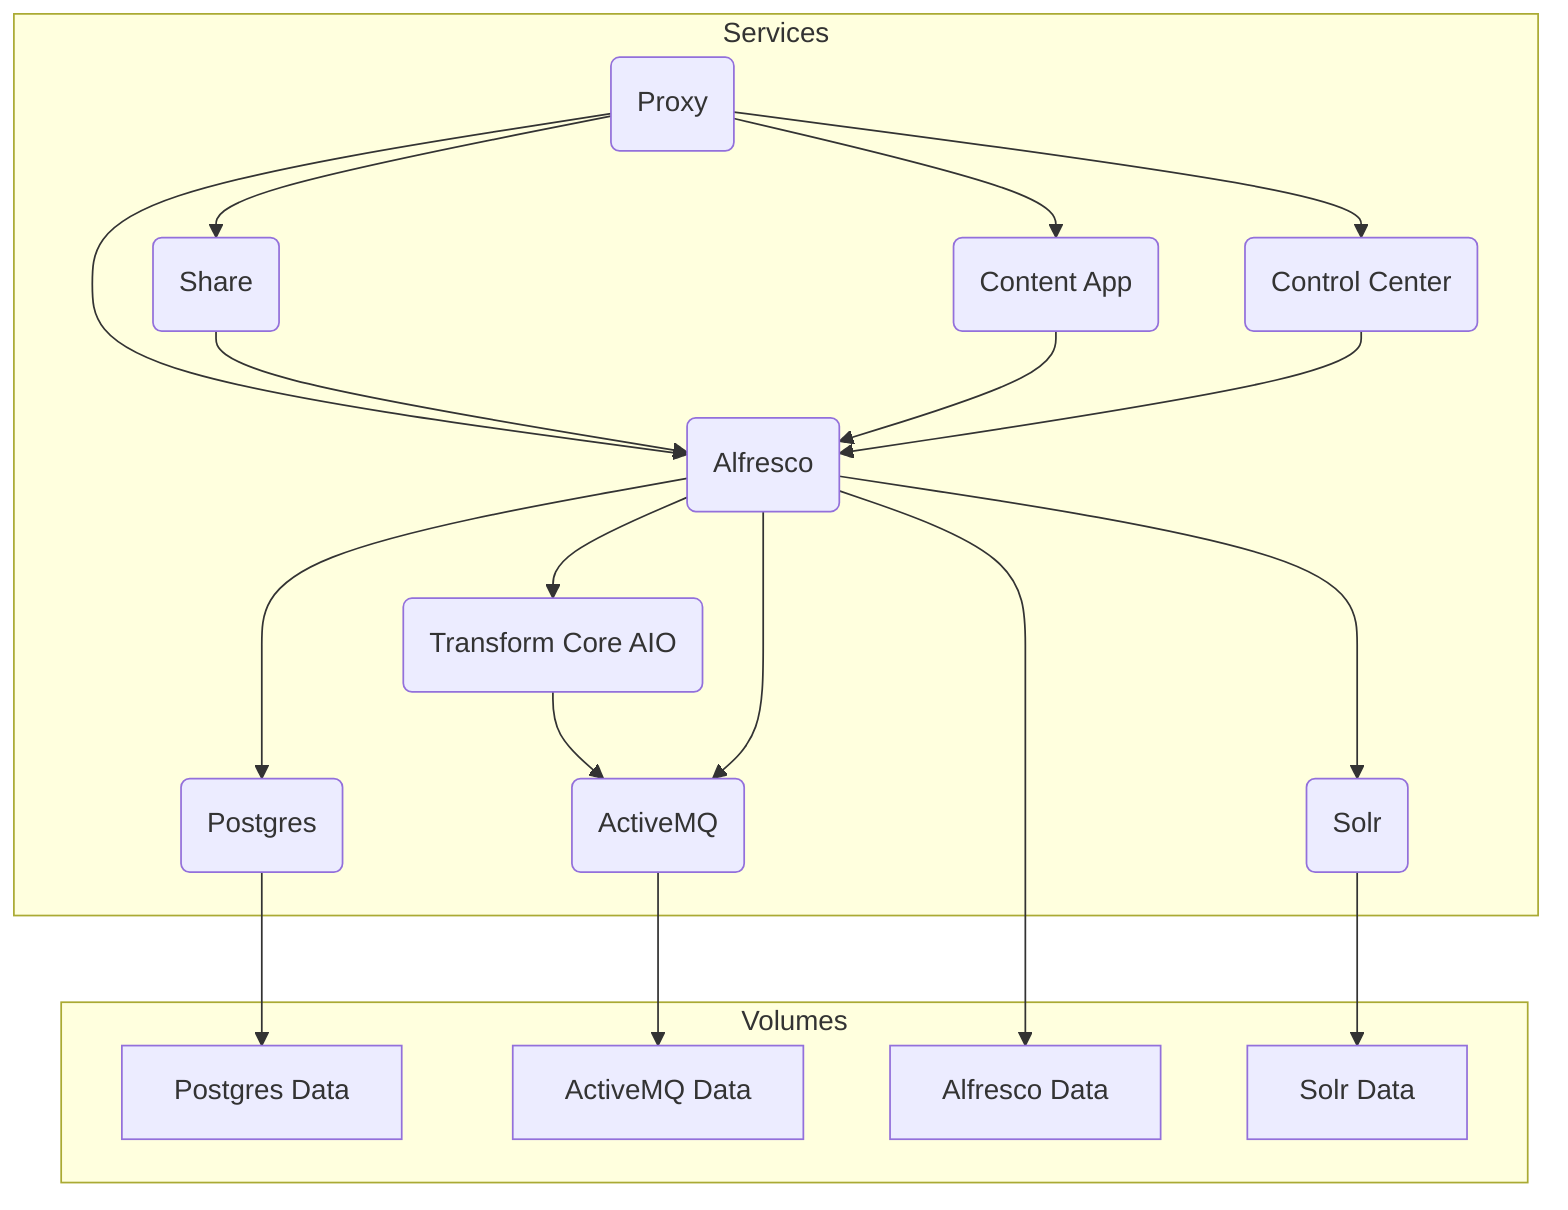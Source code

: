graph TD;

    subgraph Services
        postgres(Postgres)
        activemq(ActiveMQ)
        transform_core_aio(Transform Core AIO)
        alfresco(Alfresco)
        solr6(Solr)
        share(Share)
        content_app(Content App)
        control_center(Control Center)
        proxy(Proxy)
    end

    subgraph Volumes
        postgres_data[Postgres Data]
        activemq_data[ActiveMQ Data]
        alf_repo_data[Alfresco Data]
        solr_data[Solr Data]
    end

    postgres --> postgres_data
    activemq --> activemq_data
    alfresco --> alf_repo_data
    solr6 --> solr_data

    proxy --> alfresco
    proxy --> share
    proxy --> content_app
    proxy --> control_center

    transform_core_aio --> activemq

    share --> alfresco
    content_app --> alfresco
    control_center --> alfresco

    alfresco --> postgres
    alfresco --> activemq
    alfresco --> solr6
    alfresco --> transform_core_aio